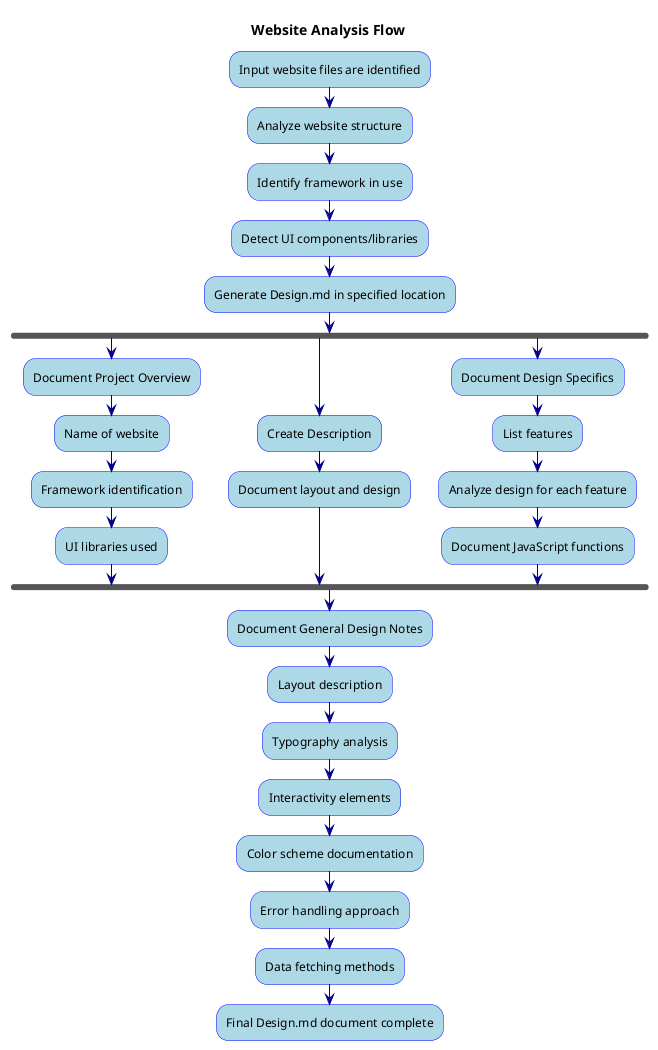 @startuml Website Analysis Process

title Website Analysis Flow

skinparam activityBackgroundColor LightBlue
skinparam activityBorderColor Blue
skinparam arrowColor DarkBlue

:Input website files are identified;
:Analyze website structure;
:Identify framework in use;
:Detect UI components/libraries;

:Generate Design.md in specified location;

fork
  :Document Project Overview;
  :Name of website;
  :Framework identification;
  :UI libraries used;
fork again
  :Create Description;
  :Document layout and design;
fork again
  :Document Design Specifics;
  :List features;
  :Analyze design for each feature;
  :Document JavaScript functions;
end fork

:Document General Design Notes;
:Layout description;
:Typography analysis;
:Interactivity elements;
:Color scheme documentation;
:Error handling approach;
:Data fetching methods;

:Final Design.md document complete;

@enduml
